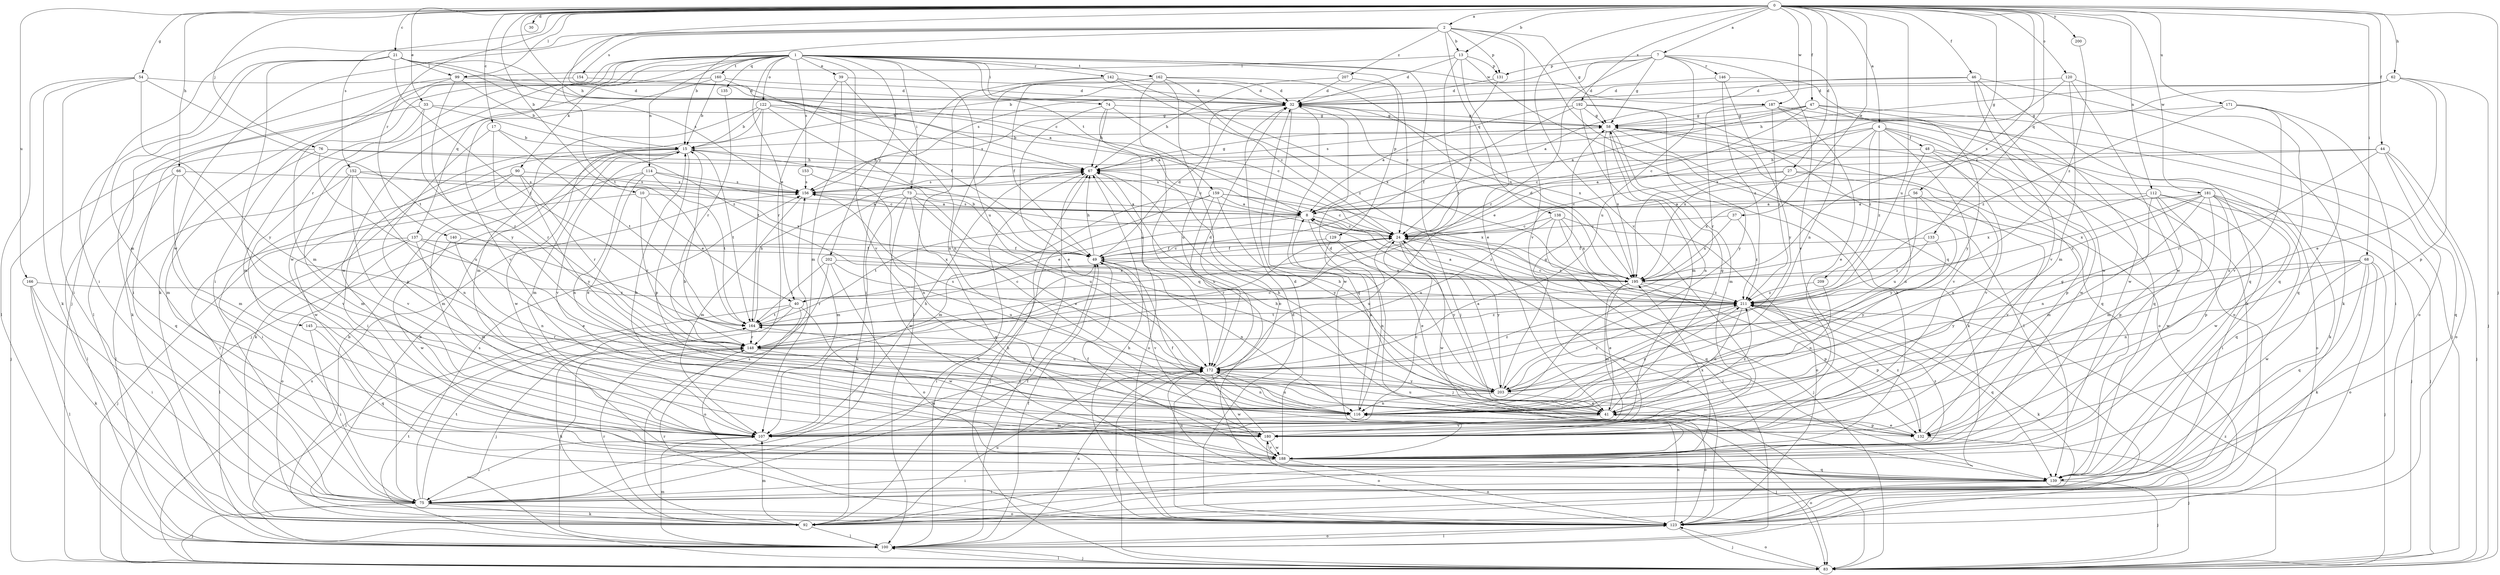 strict digraph  {
0;
1;
2;
4;
7;
8;
10;
13;
15;
17;
21;
24;
27;
30;
32;
33;
37;
39;
40;
41;
44;
46;
47;
48;
49;
54;
56;
58;
62;
66;
67;
68;
73;
74;
75;
76;
83;
90;
92;
99;
100;
107;
112;
114;
116;
120;
122;
123;
129;
131;
132;
133;
135;
137;
138;
139;
140;
142;
145;
146;
148;
152;
153;
154;
156;
159;
160;
162;
164;
166;
171;
172;
180;
181;
187;
188;
192;
195;
200;
202;
203;
207;
209;
211;
0 -> 2  [label=a];
0 -> 4  [label=a];
0 -> 7  [label=a];
0 -> 10  [label=b];
0 -> 13  [label=b];
0 -> 17  [label=c];
0 -> 21  [label=c];
0 -> 24  [label=c];
0 -> 27  [label=d];
0 -> 30  [label=d];
0 -> 33  [label=e];
0 -> 37  [label=e];
0 -> 44  [label=f];
0 -> 46  [label=f];
0 -> 47  [label=f];
0 -> 54  [label=g];
0 -> 56  [label=g];
0 -> 62  [label=h];
0 -> 66  [label=h];
0 -> 67  [label=h];
0 -> 68  [label=i];
0 -> 76  [label=j];
0 -> 83  [label=j];
0 -> 99  [label=l];
0 -> 112  [label=n];
0 -> 120  [label=o];
0 -> 133  [label=q];
0 -> 140  [label=r];
0 -> 152  [label=s];
0 -> 166  [label=u];
0 -> 171  [label=u];
0 -> 172  [label=u];
0 -> 180  [label=v];
0 -> 181  [label=w];
0 -> 187  [label=w];
0 -> 192  [label=x];
0 -> 195  [label=x];
0 -> 200  [label=y];
1 -> 39  [label=e];
1 -> 40  [label=e];
1 -> 73  [label=i];
1 -> 74  [label=i];
1 -> 75  [label=i];
1 -> 83  [label=j];
1 -> 90  [label=k];
1 -> 92  [label=k];
1 -> 114  [label=n];
1 -> 122  [label=o];
1 -> 129  [label=p];
1 -> 135  [label=q];
1 -> 137  [label=q];
1 -> 142  [label=r];
1 -> 145  [label=r];
1 -> 153  [label=s];
1 -> 159  [label=t];
1 -> 160  [label=t];
1 -> 162  [label=t];
1 -> 172  [label=u];
1 -> 180  [label=v];
1 -> 187  [label=w];
1 -> 188  [label=w];
1 -> 202  [label=y];
2 -> 13  [label=b];
2 -> 15  [label=b];
2 -> 58  [label=g];
2 -> 83  [label=j];
2 -> 131  [label=p];
2 -> 138  [label=q];
2 -> 139  [label=q];
2 -> 154  [label=s];
2 -> 164  [label=t];
2 -> 180  [label=v];
2 -> 188  [label=w];
2 -> 207  [label=z];
4 -> 24  [label=c];
4 -> 40  [label=e];
4 -> 48  [label=f];
4 -> 139  [label=q];
4 -> 180  [label=v];
4 -> 188  [label=w];
4 -> 195  [label=x];
4 -> 209  [label=z];
4 -> 211  [label=z];
7 -> 15  [label=b];
7 -> 58  [label=g];
7 -> 116  [label=n];
7 -> 131  [label=p];
7 -> 146  [label=r];
7 -> 148  [label=r];
7 -> 156  [label=s];
7 -> 172  [label=u];
7 -> 180  [label=v];
8 -> 24  [label=c];
8 -> 40  [label=e];
8 -> 83  [label=j];
8 -> 156  [label=s];
8 -> 164  [label=t];
8 -> 211  [label=z];
10 -> 8  [label=a];
10 -> 40  [label=e];
10 -> 75  [label=i];
10 -> 148  [label=r];
13 -> 32  [label=d];
13 -> 41  [label=e];
13 -> 92  [label=k];
13 -> 99  [label=l];
13 -> 131  [label=p];
13 -> 164  [label=t];
15 -> 67  [label=h];
15 -> 75  [label=i];
15 -> 92  [label=k];
15 -> 107  [label=m];
15 -> 132  [label=p];
15 -> 164  [label=t];
15 -> 180  [label=v];
15 -> 188  [label=w];
17 -> 15  [label=b];
17 -> 132  [label=p];
17 -> 148  [label=r];
17 -> 164  [label=t];
21 -> 8  [label=a];
21 -> 67  [label=h];
21 -> 75  [label=i];
21 -> 99  [label=l];
21 -> 107  [label=m];
21 -> 156  [label=s];
21 -> 164  [label=t];
21 -> 180  [label=v];
24 -> 49  [label=f];
24 -> 139  [label=q];
24 -> 148  [label=r];
24 -> 172  [label=u];
24 -> 188  [label=w];
24 -> 203  [label=y];
24 -> 211  [label=z];
27 -> 24  [label=c];
27 -> 116  [label=n];
27 -> 123  [label=o];
27 -> 156  [label=s];
27 -> 195  [label=x];
32 -> 58  [label=g];
32 -> 139  [label=q];
32 -> 156  [label=s];
32 -> 172  [label=u];
32 -> 188  [label=w];
32 -> 195  [label=x];
33 -> 58  [label=g];
33 -> 92  [label=k];
33 -> 107  [label=m];
33 -> 148  [label=r];
33 -> 211  [label=z];
37 -> 24  [label=c];
37 -> 195  [label=x];
37 -> 211  [label=z];
39 -> 32  [label=d];
39 -> 107  [label=m];
39 -> 116  [label=n];
39 -> 148  [label=r];
40 -> 83  [label=j];
40 -> 100  [label=l];
40 -> 123  [label=o];
40 -> 164  [label=t];
40 -> 188  [label=w];
41 -> 15  [label=b];
41 -> 58  [label=g];
41 -> 67  [label=h];
41 -> 123  [label=o];
41 -> 132  [label=p];
41 -> 172  [label=u];
41 -> 180  [label=v];
41 -> 211  [label=z];
44 -> 8  [label=a];
44 -> 67  [label=h];
44 -> 83  [label=j];
44 -> 123  [label=o];
44 -> 139  [label=q];
44 -> 148  [label=r];
46 -> 8  [label=a];
46 -> 32  [label=d];
46 -> 92  [label=k];
46 -> 139  [label=q];
46 -> 180  [label=v];
46 -> 188  [label=w];
47 -> 8  [label=a];
47 -> 24  [label=c];
47 -> 58  [label=g];
47 -> 123  [label=o];
47 -> 156  [label=s];
47 -> 188  [label=w];
47 -> 203  [label=y];
48 -> 67  [label=h];
48 -> 92  [label=k];
48 -> 116  [label=n];
48 -> 132  [label=p];
48 -> 180  [label=v];
49 -> 15  [label=b];
49 -> 24  [label=c];
49 -> 32  [label=d];
49 -> 67  [label=h];
49 -> 75  [label=i];
49 -> 116  [label=n];
49 -> 180  [label=v];
49 -> 195  [label=x];
54 -> 32  [label=d];
54 -> 75  [label=i];
54 -> 92  [label=k];
54 -> 100  [label=l];
54 -> 164  [label=t];
54 -> 203  [label=y];
56 -> 8  [label=a];
56 -> 172  [label=u];
56 -> 180  [label=v];
56 -> 203  [label=y];
58 -> 15  [label=b];
58 -> 92  [label=k];
58 -> 107  [label=m];
58 -> 116  [label=n];
58 -> 123  [label=o];
58 -> 139  [label=q];
58 -> 195  [label=x];
62 -> 24  [label=c];
62 -> 32  [label=d];
62 -> 41  [label=e];
62 -> 67  [label=h];
62 -> 83  [label=j];
62 -> 132  [label=p];
66 -> 100  [label=l];
66 -> 107  [label=m];
66 -> 139  [label=q];
66 -> 156  [label=s];
66 -> 180  [label=v];
67 -> 58  [label=g];
67 -> 100  [label=l];
67 -> 123  [label=o];
67 -> 156  [label=s];
68 -> 83  [label=j];
68 -> 92  [label=k];
68 -> 116  [label=n];
68 -> 123  [label=o];
68 -> 139  [label=q];
68 -> 188  [label=w];
68 -> 195  [label=x];
68 -> 203  [label=y];
73 -> 8  [label=a];
73 -> 41  [label=e];
73 -> 92  [label=k];
73 -> 107  [label=m];
73 -> 139  [label=q];
73 -> 172  [label=u];
73 -> 188  [label=w];
74 -> 24  [label=c];
74 -> 41  [label=e];
74 -> 58  [label=g];
74 -> 67  [label=h];
74 -> 172  [label=u];
75 -> 49  [label=f];
75 -> 83  [label=j];
75 -> 92  [label=k];
75 -> 123  [label=o];
75 -> 156  [label=s];
75 -> 164  [label=t];
76 -> 24  [label=c];
76 -> 67  [label=h];
76 -> 83  [label=j];
76 -> 107  [label=m];
76 -> 172  [label=u];
83 -> 100  [label=l];
83 -> 123  [label=o];
83 -> 156  [label=s];
83 -> 172  [label=u];
83 -> 211  [label=z];
90 -> 75  [label=i];
90 -> 148  [label=r];
90 -> 156  [label=s];
90 -> 188  [label=w];
90 -> 203  [label=y];
92 -> 15  [label=b];
92 -> 67  [label=h];
92 -> 100  [label=l];
92 -> 107  [label=m];
92 -> 148  [label=r];
92 -> 156  [label=s];
92 -> 172  [label=u];
99 -> 15  [label=b];
99 -> 32  [label=d];
99 -> 100  [label=l];
99 -> 107  [label=m];
99 -> 203  [label=y];
100 -> 49  [label=f];
100 -> 67  [label=h];
100 -> 83  [label=j];
100 -> 107  [label=m];
100 -> 123  [label=o];
100 -> 164  [label=t];
100 -> 172  [label=u];
107 -> 24  [label=c];
107 -> 67  [label=h];
107 -> 75  [label=i];
112 -> 8  [label=a];
112 -> 75  [label=i];
112 -> 83  [label=j];
112 -> 107  [label=m];
112 -> 132  [label=p];
112 -> 188  [label=w];
112 -> 195  [label=x];
114 -> 24  [label=c];
114 -> 41  [label=e];
114 -> 107  [label=m];
114 -> 116  [label=n];
114 -> 156  [label=s];
114 -> 164  [label=t];
116 -> 8  [label=a];
116 -> 83  [label=j];
116 -> 107  [label=m];
116 -> 164  [label=t];
116 -> 172  [label=u];
116 -> 211  [label=z];
120 -> 32  [label=d];
120 -> 107  [label=m];
120 -> 139  [label=q];
120 -> 188  [label=w];
120 -> 195  [label=x];
122 -> 8  [label=a];
122 -> 15  [label=b];
122 -> 49  [label=f];
122 -> 58  [label=g];
122 -> 83  [label=j];
122 -> 107  [label=m];
122 -> 164  [label=t];
123 -> 15  [label=b];
123 -> 24  [label=c];
123 -> 32  [label=d];
123 -> 67  [label=h];
123 -> 83  [label=j];
123 -> 100  [label=l];
123 -> 116  [label=n];
123 -> 148  [label=r];
129 -> 41  [label=e];
129 -> 49  [label=f];
129 -> 116  [label=n];
129 -> 203  [label=y];
131 -> 24  [label=c];
131 -> 32  [label=d];
132 -> 41  [label=e];
132 -> 58  [label=g];
132 -> 67  [label=h];
132 -> 83  [label=j];
132 -> 211  [label=z];
133 -> 49  [label=f];
133 -> 203  [label=y];
133 -> 211  [label=z];
135 -> 148  [label=r];
137 -> 41  [label=e];
137 -> 49  [label=f];
137 -> 83  [label=j];
137 -> 100  [label=l];
137 -> 107  [label=m];
137 -> 123  [label=o];
137 -> 195  [label=x];
138 -> 24  [label=c];
138 -> 83  [label=j];
138 -> 100  [label=l];
138 -> 123  [label=o];
138 -> 172  [label=u];
138 -> 195  [label=x];
139 -> 75  [label=i];
139 -> 83  [label=j];
139 -> 123  [label=o];
139 -> 172  [label=u];
140 -> 49  [label=f];
140 -> 116  [label=n];
140 -> 188  [label=w];
142 -> 24  [label=c];
142 -> 32  [label=d];
142 -> 75  [label=i];
142 -> 116  [label=n];
142 -> 195  [label=x];
145 -> 75  [label=i];
145 -> 139  [label=q];
145 -> 148  [label=r];
146 -> 32  [label=d];
146 -> 92  [label=k];
146 -> 203  [label=y];
146 -> 211  [label=z];
148 -> 24  [label=c];
148 -> 92  [label=k];
148 -> 100  [label=l];
148 -> 116  [label=n];
148 -> 172  [label=u];
152 -> 100  [label=l];
152 -> 107  [label=m];
152 -> 116  [label=n];
152 -> 156  [label=s];
152 -> 180  [label=v];
152 -> 195  [label=x];
153 -> 116  [label=n];
153 -> 156  [label=s];
154 -> 32  [label=d];
154 -> 75  [label=i];
156 -> 8  [label=a];
156 -> 107  [label=m];
159 -> 8  [label=a];
159 -> 24  [label=c];
159 -> 83  [label=j];
159 -> 107  [label=m];
159 -> 172  [label=u];
159 -> 195  [label=x];
159 -> 203  [label=y];
160 -> 15  [label=b];
160 -> 32  [label=d];
160 -> 49  [label=f];
160 -> 180  [label=v];
160 -> 188  [label=w];
162 -> 32  [label=d];
162 -> 49  [label=f];
162 -> 100  [label=l];
162 -> 123  [label=o];
162 -> 139  [label=q];
162 -> 195  [label=x];
162 -> 211  [label=z];
164 -> 24  [label=c];
164 -> 67  [label=h];
164 -> 148  [label=r];
164 -> 211  [label=z];
166 -> 75  [label=i];
166 -> 92  [label=k];
166 -> 100  [label=l];
166 -> 211  [label=z];
171 -> 58  [label=g];
171 -> 75  [label=i];
171 -> 139  [label=q];
171 -> 180  [label=v];
171 -> 211  [label=z];
172 -> 32  [label=d];
172 -> 107  [label=m];
172 -> 116  [label=n];
172 -> 156  [label=s];
172 -> 188  [label=w];
172 -> 203  [label=y];
172 -> 211  [label=z];
180 -> 15  [label=b];
180 -> 49  [label=f];
180 -> 123  [label=o];
180 -> 188  [label=w];
181 -> 8  [label=a];
181 -> 83  [label=j];
181 -> 107  [label=m];
181 -> 116  [label=n];
181 -> 132  [label=p];
181 -> 139  [label=q];
181 -> 188  [label=w];
181 -> 195  [label=x];
181 -> 211  [label=z];
187 -> 41  [label=e];
187 -> 58  [label=g];
187 -> 83  [label=j];
187 -> 123  [label=o];
187 -> 148  [label=r];
187 -> 211  [label=z];
188 -> 32  [label=d];
188 -> 49  [label=f];
188 -> 75  [label=i];
188 -> 123  [label=o];
188 -> 139  [label=q];
188 -> 180  [label=v];
188 -> 195  [label=x];
188 -> 211  [label=z];
192 -> 8  [label=a];
192 -> 49  [label=f];
192 -> 58  [label=g];
192 -> 100  [label=l];
192 -> 107  [label=m];
192 -> 203  [label=y];
195 -> 32  [label=d];
195 -> 41  [label=e];
195 -> 107  [label=m];
195 -> 132  [label=p];
195 -> 211  [label=z];
200 -> 211  [label=z];
202 -> 123  [label=o];
202 -> 148  [label=r];
202 -> 164  [label=t];
202 -> 172  [label=u];
202 -> 195  [label=x];
203 -> 8  [label=a];
203 -> 32  [label=d];
203 -> 41  [label=e];
203 -> 58  [label=g];
203 -> 67  [label=h];
203 -> 116  [label=n];
203 -> 211  [label=z];
207 -> 24  [label=c];
207 -> 32  [label=d];
207 -> 67  [label=h];
209 -> 116  [label=n];
209 -> 211  [label=z];
211 -> 8  [label=a];
211 -> 24  [label=c];
211 -> 41  [label=e];
211 -> 92  [label=k];
211 -> 116  [label=n];
211 -> 132  [label=p];
211 -> 139  [label=q];
211 -> 164  [label=t];
}
